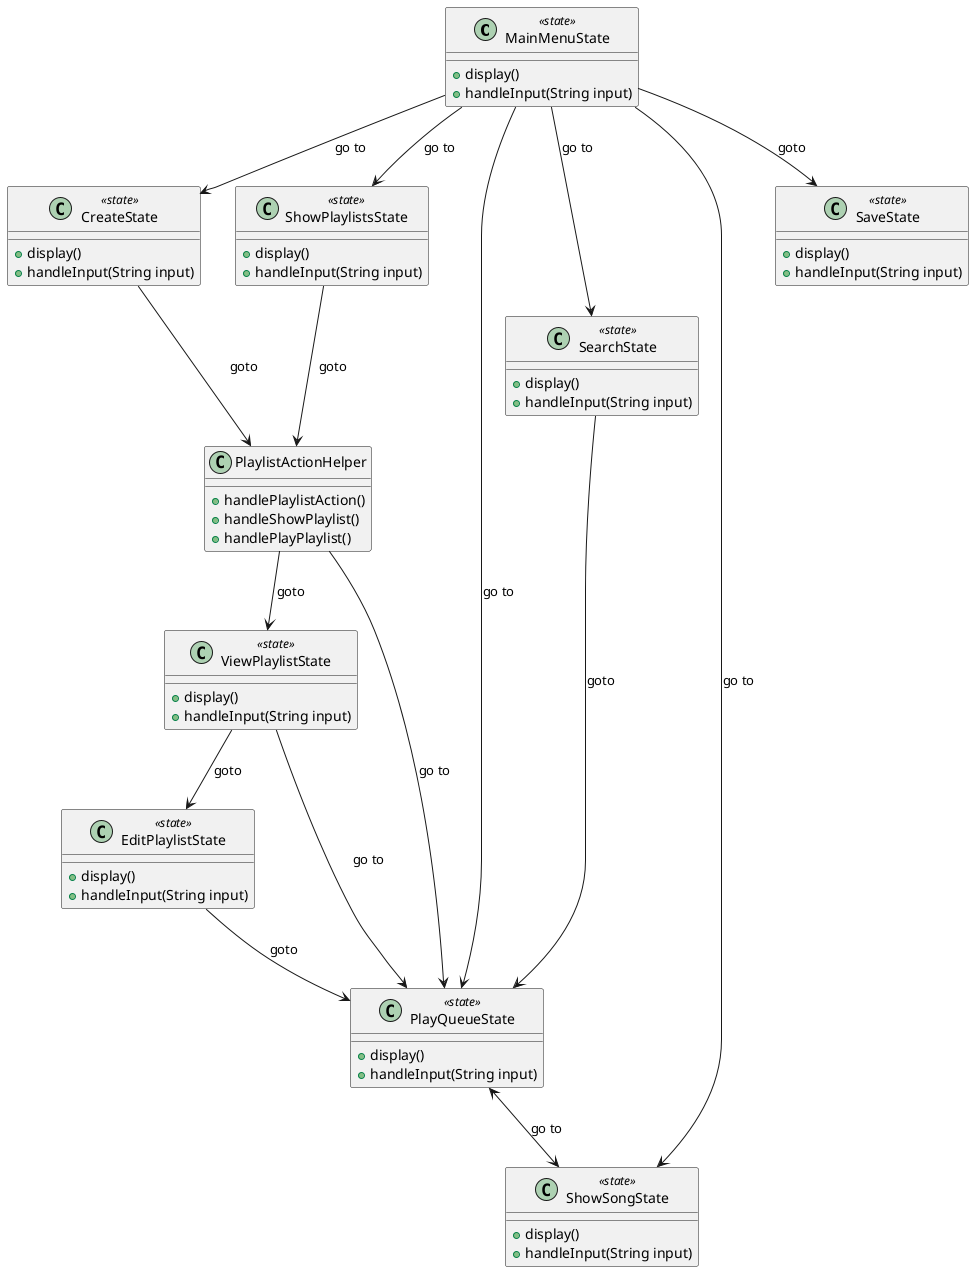 @startuml

' Define Concrete State Classes
class MainMenuState <<state>> {
    + display()
    + handleInput(String input)
}

class CreateState <<state>> {
    + display()
    + handleInput(String input)
}

class ShowSongState <<state>> {
    + display()
    + handleInput(String input)
}

class ShowPlaylistsState <<state>> {
    + display()
    + handleInput(String input)
}

class EditPlaylistState <<state>>{
    + display()
    + handleInput(String input)
}

class ViewPlaylistState <<state>>{
    + display()
    + handleInput(String input)
}

class PlayQueueState <<state>> {
    + display()
    + handleInput(String input)
}

class SearchState <<state>>{
    + display()
    + handleInput(String input)
}

class SaveState <<state>>{
    + display()
    + handleInput(String input)
}



class PlaylistActionHelper{
    + handlePlaylistAction()
    + handleShowPlaylist()
    + handlePlayPlaylist()
}

'Every singel states can always go back to the main menu
MainMenuState --> ShowPlaylistsState: go to
MainMenuState --> ShowSongState: go to
MainMenuState --> CreateState: go to
MainMenuState --> SearchState: go to
MainMenuState --> PlayQueueState: go to
MainMenuState --> SaveState: goto

SearchState --> PlayQueueState: goto

ShowPlaylistsState --> PlaylistActionHelper: goto
CreateState --> PlaylistActionHelper:goto

PlaylistActionHelper --> ViewPlaylistState: goto
PlaylistActionHelper --> PlayQueueState: go to

PlayQueueState <-->ShowSongState:go to

ViewPlaylistState --> PlayQueueState: go to
ViewPlaylistState --> EditPlaylistState: goto
EditPlaylistState --> PlayQueueState: goto


@enduml